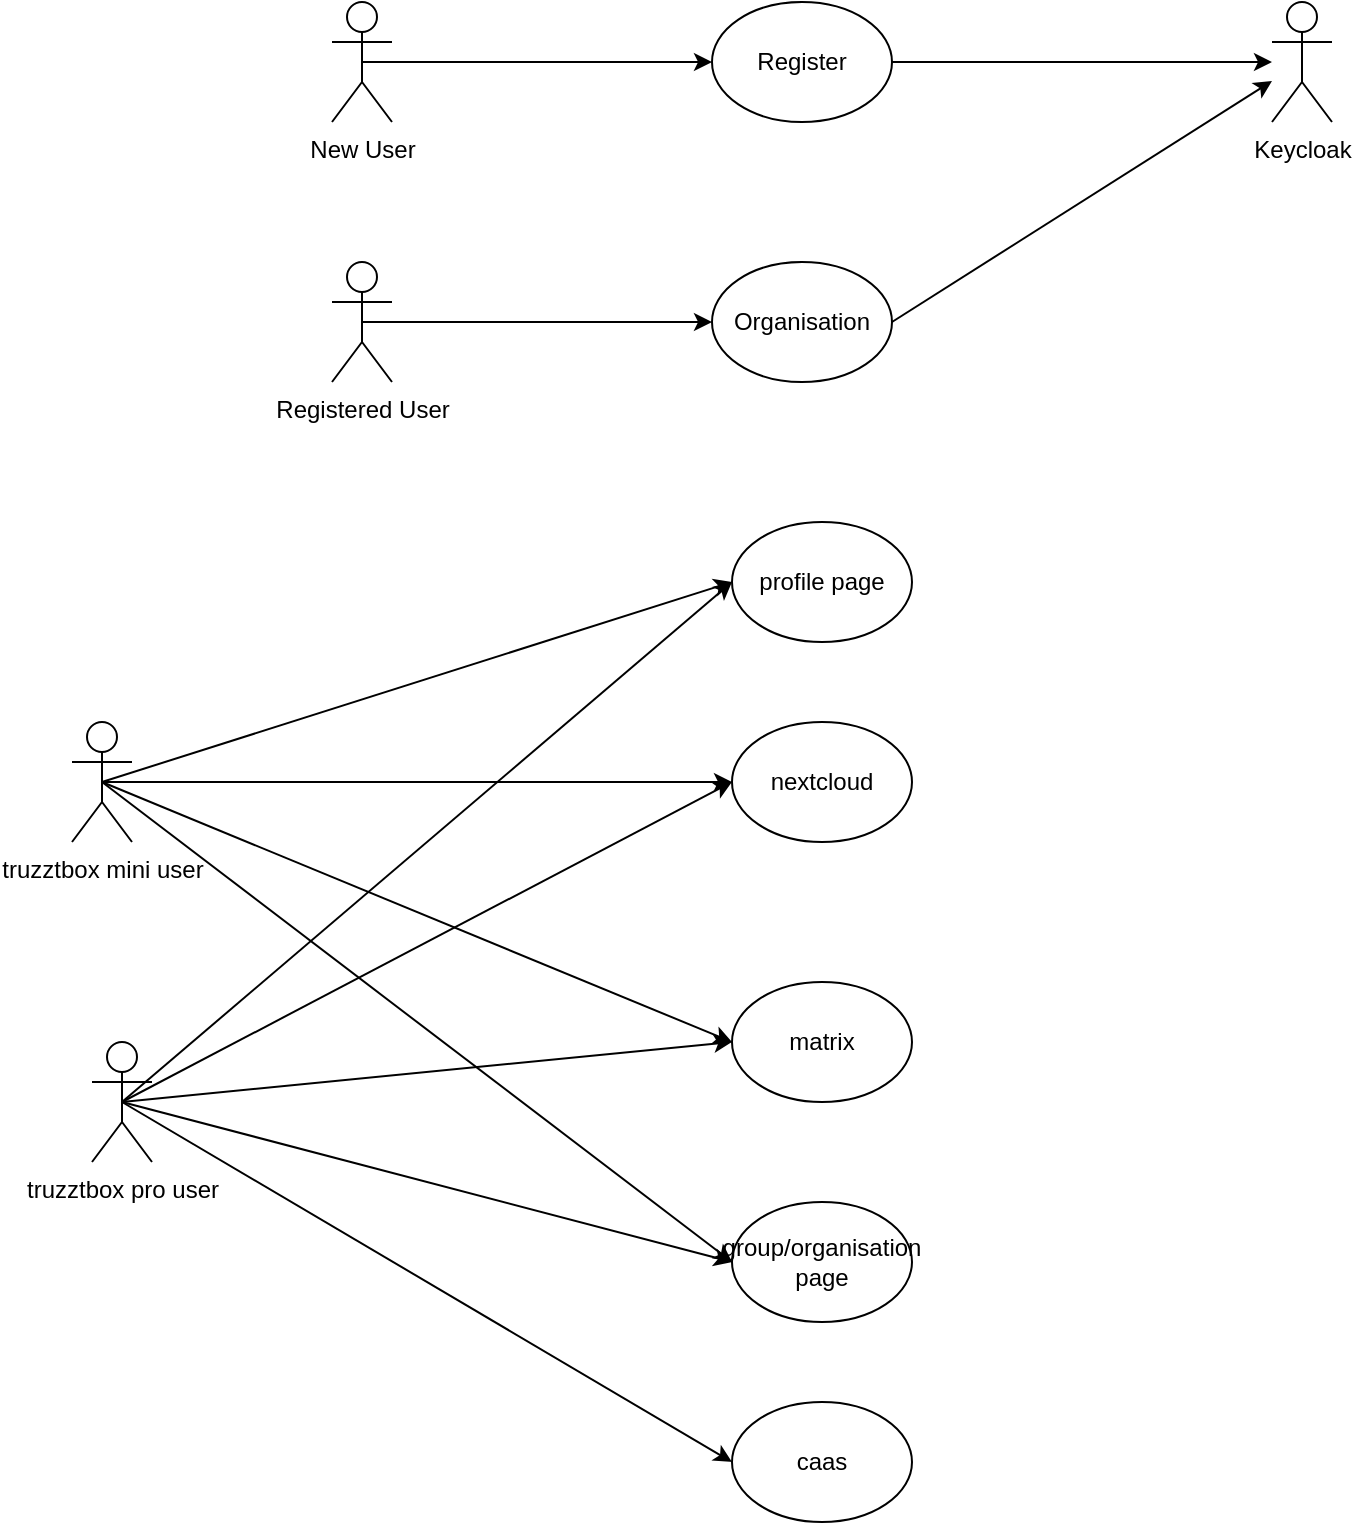 <mxfile version="24.8.3">
  <diagram name="Page-1" id="cE6jks0V9PPwxfKco-L-">
    <mxGraphModel dx="1590" dy="848" grid="1" gridSize="10" guides="1" tooltips="1" connect="1" arrows="1" fold="1" page="1" pageScale="1" pageWidth="827" pageHeight="1169" math="0" shadow="0">
      <root>
        <mxCell id="0" />
        <mxCell id="1" parent="0" />
        <mxCell id="iwblh37Kuf--L7qHFjce-6" style="edgeStyle=orthogonalEdgeStyle;rounded=0;orthogonalLoop=1;jettySize=auto;html=1;exitX=0.5;exitY=0.5;exitDx=0;exitDy=0;exitPerimeter=0;entryX=0;entryY=0.5;entryDx=0;entryDy=0;" edge="1" parent="1" source="iwblh37Kuf--L7qHFjce-1" target="iwblh37Kuf--L7qHFjce-5">
          <mxGeometry relative="1" as="geometry" />
        </mxCell>
        <mxCell id="iwblh37Kuf--L7qHFjce-1" value="New User" style="shape=umlActor;verticalLabelPosition=bottom;verticalAlign=top;html=1;outlineConnect=0;" vertex="1" parent="1">
          <mxGeometry x="230" y="240" width="30" height="60" as="geometry" />
        </mxCell>
        <mxCell id="iwblh37Kuf--L7qHFjce-5" value="Register" style="ellipse;whiteSpace=wrap;html=1;" vertex="1" parent="1">
          <mxGeometry x="420" y="240" width="90" height="60" as="geometry" />
        </mxCell>
        <mxCell id="iwblh37Kuf--L7qHFjce-8" value="Keycloak" style="shape=umlActor;verticalLabelPosition=bottom;verticalAlign=top;html=1;outlineConnect=0;" vertex="1" parent="1">
          <mxGeometry x="700" y="240" width="30" height="60" as="geometry" />
        </mxCell>
        <mxCell id="iwblh37Kuf--L7qHFjce-9" style="edgeStyle=orthogonalEdgeStyle;rounded=0;orthogonalLoop=1;jettySize=auto;html=1;exitX=1;exitY=0.5;exitDx=0;exitDy=0;" edge="1" parent="1" source="iwblh37Kuf--L7qHFjce-5" target="iwblh37Kuf--L7qHFjce-8">
          <mxGeometry relative="1" as="geometry">
            <mxPoint x="255" y="280" as="sourcePoint" />
            <mxPoint x="410" y="280" as="targetPoint" />
          </mxGeometry>
        </mxCell>
        <mxCell id="iwblh37Kuf--L7qHFjce-10" value="Registered User" style="shape=umlActor;verticalLabelPosition=bottom;verticalAlign=top;html=1;outlineConnect=0;" vertex="1" parent="1">
          <mxGeometry x="230" y="370" width="30" height="60" as="geometry" />
        </mxCell>
        <mxCell id="iwblh37Kuf--L7qHFjce-13" value="Organisation" style="ellipse;whiteSpace=wrap;html=1;" vertex="1" parent="1">
          <mxGeometry x="420" y="370" width="90" height="60" as="geometry" />
        </mxCell>
        <mxCell id="iwblh37Kuf--L7qHFjce-14" value="" style="endArrow=classic;html=1;rounded=0;exitX=0.5;exitY=0.5;exitDx=0;exitDy=0;exitPerimeter=0;entryX=0;entryY=0.5;entryDx=0;entryDy=0;" edge="1" parent="1" source="iwblh37Kuf--L7qHFjce-10" target="iwblh37Kuf--L7qHFjce-13">
          <mxGeometry width="50" height="50" relative="1" as="geometry">
            <mxPoint x="450" y="370" as="sourcePoint" />
            <mxPoint x="500" y="320" as="targetPoint" />
          </mxGeometry>
        </mxCell>
        <mxCell id="iwblh37Kuf--L7qHFjce-15" value="" style="endArrow=classic;html=1;rounded=0;exitX=1;exitY=0.5;exitDx=0;exitDy=0;" edge="1" parent="1" source="iwblh37Kuf--L7qHFjce-13" target="iwblh37Kuf--L7qHFjce-8">
          <mxGeometry width="50" height="50" relative="1" as="geometry">
            <mxPoint x="450" y="370" as="sourcePoint" />
            <mxPoint x="700" y="270" as="targetPoint" />
          </mxGeometry>
        </mxCell>
        <mxCell id="iwblh37Kuf--L7qHFjce-16" style="edgeStyle=orthogonalEdgeStyle;rounded=0;orthogonalLoop=1;jettySize=auto;html=1;exitX=0.5;exitY=0.5;exitDx=0;exitDy=0;exitPerimeter=0;entryX=0;entryY=0.5;entryDx=0;entryDy=0;" edge="1" parent="1" source="iwblh37Kuf--L7qHFjce-17" target="iwblh37Kuf--L7qHFjce-18">
          <mxGeometry relative="1" as="geometry" />
        </mxCell>
        <mxCell id="iwblh37Kuf--L7qHFjce-17" value="truzztbox mini user" style="shape=umlActor;verticalLabelPosition=bottom;verticalAlign=top;html=1;outlineConnect=0;" vertex="1" parent="1">
          <mxGeometry x="100" y="600" width="30" height="60" as="geometry" />
        </mxCell>
        <mxCell id="iwblh37Kuf--L7qHFjce-18" value="nextcloud" style="ellipse;whiteSpace=wrap;html=1;" vertex="1" parent="1">
          <mxGeometry x="430" y="600" width="90" height="60" as="geometry" />
        </mxCell>
        <mxCell id="iwblh37Kuf--L7qHFjce-21" value="truzztbox pro user" style="shape=umlActor;verticalLabelPosition=bottom;verticalAlign=top;html=1;outlineConnect=0;" vertex="1" parent="1">
          <mxGeometry x="110" y="760" width="30" height="60" as="geometry" />
        </mxCell>
        <mxCell id="iwblh37Kuf--L7qHFjce-22" value="matrix" style="ellipse;whiteSpace=wrap;html=1;" vertex="1" parent="1">
          <mxGeometry x="430" y="730" width="90" height="60" as="geometry" />
        </mxCell>
        <mxCell id="iwblh37Kuf--L7qHFjce-23" value="" style="endArrow=classic;html=1;rounded=0;exitX=0.5;exitY=0.5;exitDx=0;exitDy=0;exitPerimeter=0;entryX=0;entryY=0.5;entryDx=0;entryDy=0;" edge="1" parent="1" source="iwblh37Kuf--L7qHFjce-21" target="iwblh37Kuf--L7qHFjce-22">
          <mxGeometry width="50" height="50" relative="1" as="geometry">
            <mxPoint x="460" y="730" as="sourcePoint" />
            <mxPoint x="510" y="680" as="targetPoint" />
          </mxGeometry>
        </mxCell>
        <mxCell id="iwblh37Kuf--L7qHFjce-25" value="profile page" style="ellipse;whiteSpace=wrap;html=1;" vertex="1" parent="1">
          <mxGeometry x="430" y="500" width="90" height="60" as="geometry" />
        </mxCell>
        <mxCell id="iwblh37Kuf--L7qHFjce-27" value="group/organisation page" style="ellipse;whiteSpace=wrap;html=1;" vertex="1" parent="1">
          <mxGeometry x="430" y="840" width="90" height="60" as="geometry" />
        </mxCell>
        <mxCell id="iwblh37Kuf--L7qHFjce-28" value="" style="endArrow=classic;html=1;rounded=0;exitX=0.5;exitY=0.5;exitDx=0;exitDy=0;exitPerimeter=0;entryX=0;entryY=0.5;entryDx=0;entryDy=0;" edge="1" parent="1" source="iwblh37Kuf--L7qHFjce-17" target="iwblh37Kuf--L7qHFjce-25">
          <mxGeometry width="50" height="50" relative="1" as="geometry">
            <mxPoint x="480" y="710" as="sourcePoint" />
            <mxPoint x="530" y="660" as="targetPoint" />
          </mxGeometry>
        </mxCell>
        <mxCell id="iwblh37Kuf--L7qHFjce-29" value="" style="endArrow=classic;html=1;rounded=0;entryX=0;entryY=0.5;entryDx=0;entryDy=0;exitX=0.5;exitY=0.5;exitDx=0;exitDy=0;exitPerimeter=0;" edge="1" parent="1" source="iwblh37Kuf--L7qHFjce-21" target="iwblh37Kuf--L7qHFjce-25">
          <mxGeometry width="50" height="50" relative="1" as="geometry">
            <mxPoint x="260" y="760" as="sourcePoint" />
            <mxPoint x="530" y="660" as="targetPoint" />
          </mxGeometry>
        </mxCell>
        <mxCell id="iwblh37Kuf--L7qHFjce-30" value="caas" style="ellipse;whiteSpace=wrap;html=1;" vertex="1" parent="1">
          <mxGeometry x="430" y="940" width="90" height="60" as="geometry" />
        </mxCell>
        <mxCell id="iwblh37Kuf--L7qHFjce-31" value="" style="endArrow=classic;html=1;rounded=0;entryX=0;entryY=0.5;entryDx=0;entryDy=0;exitX=0.5;exitY=0.5;exitDx=0;exitDy=0;exitPerimeter=0;" edge="1" parent="1" source="iwblh37Kuf--L7qHFjce-21" target="iwblh37Kuf--L7qHFjce-27">
          <mxGeometry width="50" height="50" relative="1" as="geometry">
            <mxPoint x="480" y="890" as="sourcePoint" />
            <mxPoint x="530" y="840" as="targetPoint" />
          </mxGeometry>
        </mxCell>
        <mxCell id="iwblh37Kuf--L7qHFjce-32" value="" style="endArrow=classic;html=1;rounded=0;entryX=0;entryY=0.5;entryDx=0;entryDy=0;exitX=0.5;exitY=0.5;exitDx=0;exitDy=0;exitPerimeter=0;" edge="1" parent="1" source="iwblh37Kuf--L7qHFjce-17" target="iwblh37Kuf--L7qHFjce-22">
          <mxGeometry width="50" height="50" relative="1" as="geometry">
            <mxPoint x="540" y="880" as="sourcePoint" />
            <mxPoint x="590" y="830" as="targetPoint" />
          </mxGeometry>
        </mxCell>
        <mxCell id="iwblh37Kuf--L7qHFjce-33" value="" style="endArrow=classic;html=1;rounded=0;entryX=0;entryY=0.5;entryDx=0;entryDy=0;exitX=0.5;exitY=0.5;exitDx=0;exitDy=0;exitPerimeter=0;" edge="1" parent="1" source="iwblh37Kuf--L7qHFjce-17" target="iwblh37Kuf--L7qHFjce-27">
          <mxGeometry width="50" height="50" relative="1" as="geometry">
            <mxPoint x="260" y="630" as="sourcePoint" />
            <mxPoint x="530" y="730" as="targetPoint" />
          </mxGeometry>
        </mxCell>
        <mxCell id="iwblh37Kuf--L7qHFjce-34" value="" style="endArrow=classic;html=1;rounded=0;entryX=0;entryY=0.5;entryDx=0;entryDy=0;exitX=0.5;exitY=0.5;exitDx=0;exitDy=0;exitPerimeter=0;" edge="1" parent="1" source="iwblh37Kuf--L7qHFjce-21" target="iwblh37Kuf--L7qHFjce-18">
          <mxGeometry width="50" height="50" relative="1" as="geometry">
            <mxPoint x="260" y="760" as="sourcePoint" />
            <mxPoint x="500" y="730" as="targetPoint" />
          </mxGeometry>
        </mxCell>
        <mxCell id="iwblh37Kuf--L7qHFjce-36" value="" style="endArrow=classic;html=1;rounded=0;entryX=0;entryY=0.5;entryDx=0;entryDy=0;exitX=0.5;exitY=0.5;exitDx=0;exitDy=0;exitPerimeter=0;" edge="1" parent="1" source="iwblh37Kuf--L7qHFjce-21" target="iwblh37Kuf--L7qHFjce-30">
          <mxGeometry width="50" height="50" relative="1" as="geometry">
            <mxPoint x="190" y="760" as="sourcePoint" />
            <mxPoint x="530" y="720" as="targetPoint" />
          </mxGeometry>
        </mxCell>
      </root>
    </mxGraphModel>
  </diagram>
</mxfile>
